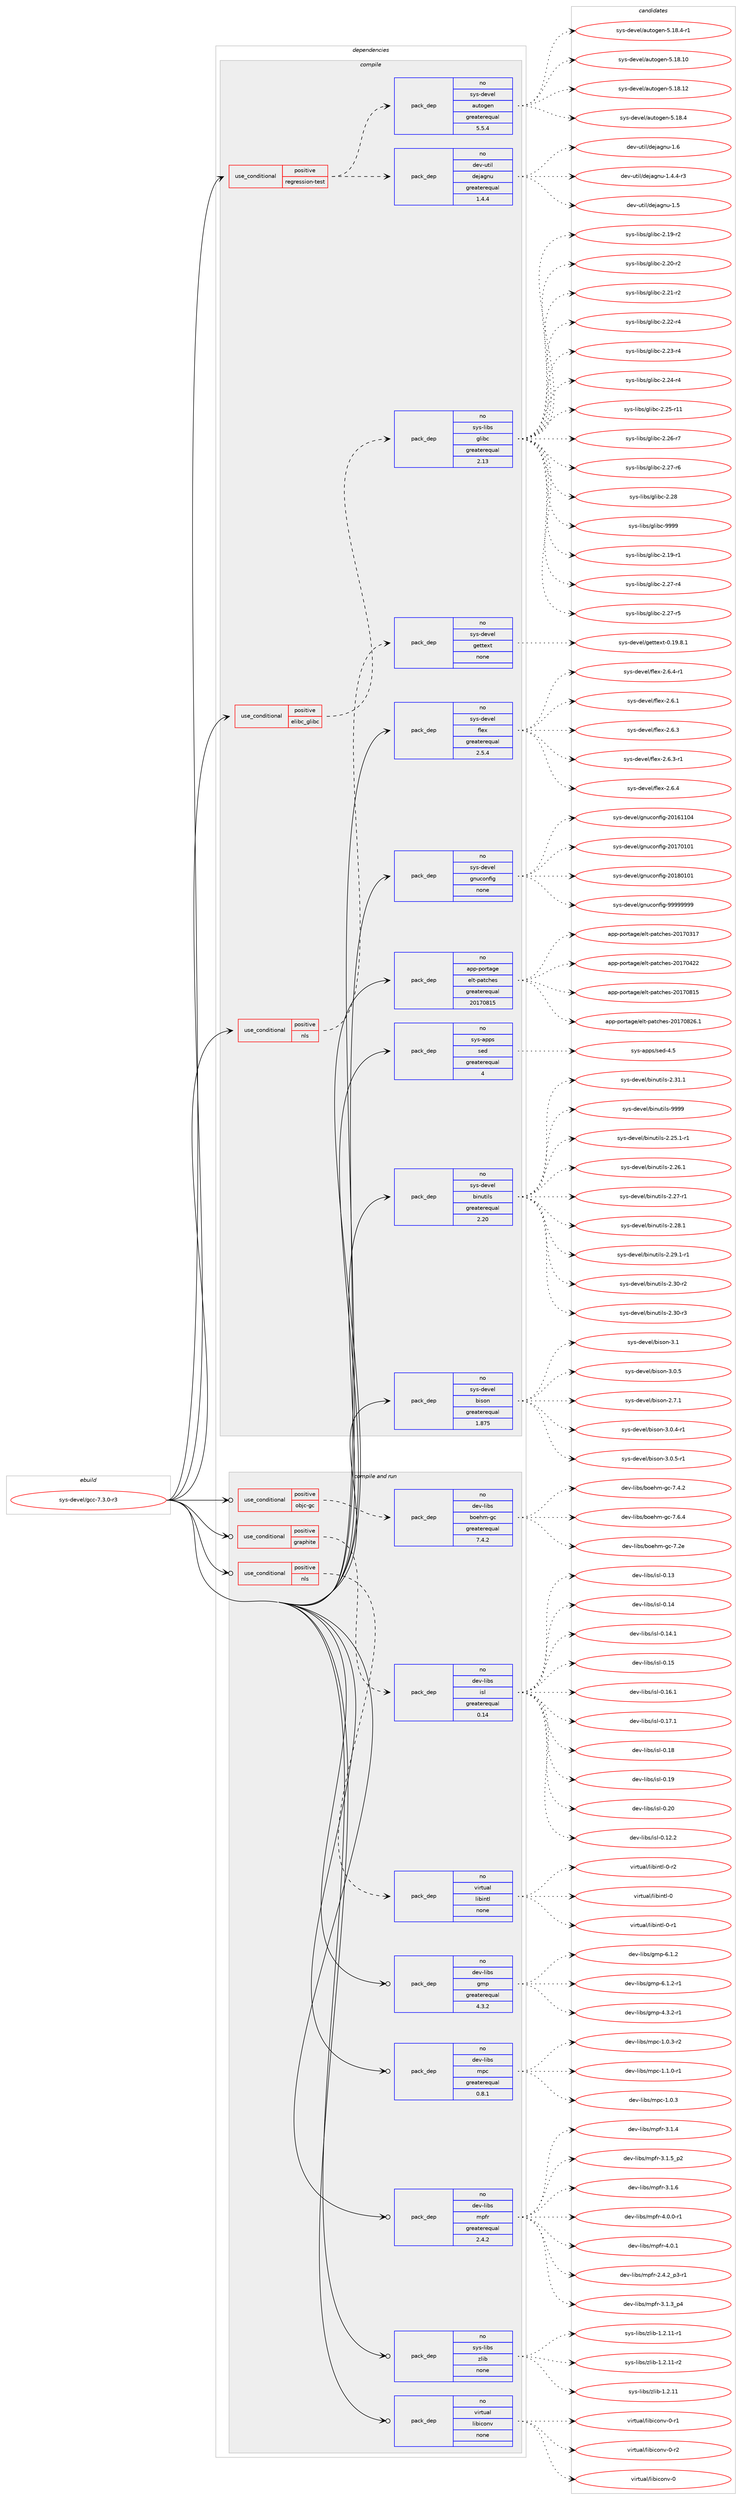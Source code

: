 digraph prolog {

# *************
# Graph options
# *************

newrank=true;
concentrate=true;
compound=true;
graph [rankdir=LR,fontname=Helvetica,fontsize=10,ranksep=1.5];#, ranksep=2.5, nodesep=0.2];
edge  [arrowhead=vee];
node  [fontname=Helvetica,fontsize=10];

# **********
# The ebuild
# **********

subgraph cluster_leftcol {
color=gray;
rank=same;
label=<<i>ebuild</i>>;
id [label="sys-devel/gcc-7.3.0-r3", color=red, width=4, href="../sys-devel/gcc-7.3.0-r3.svg"];
}

# ****************
# The dependencies
# ****************

subgraph cluster_midcol {
color=gray;
label=<<i>dependencies</i>>;
subgraph cluster_compile {
fillcolor="#eeeeee";
style=filled;
label=<<i>compile</i>>;
subgraph cond2901 {
dependency9236 [label=<<TABLE BORDER="0" CELLBORDER="1" CELLSPACING="0" CELLPADDING="4"><TR><TD ROWSPAN="3" CELLPADDING="10">use_conditional</TD></TR><TR><TD>positive</TD></TR><TR><TD>elibc_glibc</TD></TR></TABLE>>, shape=none, color=red];
subgraph pack6189 {
dependency9237 [label=<<TABLE BORDER="0" CELLBORDER="1" CELLSPACING="0" CELLPADDING="4" WIDTH="220"><TR><TD ROWSPAN="6" CELLPADDING="30">pack_dep</TD></TR><TR><TD WIDTH="110">no</TD></TR><TR><TD>sys-libs</TD></TR><TR><TD>glibc</TD></TR><TR><TD>greaterequal</TD></TR><TR><TD>2.13</TD></TR></TABLE>>, shape=none, color=blue];
}
dependency9236:e -> dependency9237:w [weight=20,style="dashed",arrowhead="vee"];
}
id:e -> dependency9236:w [weight=20,style="solid",arrowhead="vee"];
subgraph cond2902 {
dependency9238 [label=<<TABLE BORDER="0" CELLBORDER="1" CELLSPACING="0" CELLPADDING="4"><TR><TD ROWSPAN="3" CELLPADDING="10">use_conditional</TD></TR><TR><TD>positive</TD></TR><TR><TD>nls</TD></TR></TABLE>>, shape=none, color=red];
subgraph pack6190 {
dependency9239 [label=<<TABLE BORDER="0" CELLBORDER="1" CELLSPACING="0" CELLPADDING="4" WIDTH="220"><TR><TD ROWSPAN="6" CELLPADDING="30">pack_dep</TD></TR><TR><TD WIDTH="110">no</TD></TR><TR><TD>sys-devel</TD></TR><TR><TD>gettext</TD></TR><TR><TD>none</TD></TR><TR><TD></TD></TR></TABLE>>, shape=none, color=blue];
}
dependency9238:e -> dependency9239:w [weight=20,style="dashed",arrowhead="vee"];
}
id:e -> dependency9238:w [weight=20,style="solid",arrowhead="vee"];
subgraph cond2903 {
dependency9240 [label=<<TABLE BORDER="0" CELLBORDER="1" CELLSPACING="0" CELLPADDING="4"><TR><TD ROWSPAN="3" CELLPADDING="10">use_conditional</TD></TR><TR><TD>positive</TD></TR><TR><TD>regression-test</TD></TR></TABLE>>, shape=none, color=red];
subgraph pack6191 {
dependency9241 [label=<<TABLE BORDER="0" CELLBORDER="1" CELLSPACING="0" CELLPADDING="4" WIDTH="220"><TR><TD ROWSPAN="6" CELLPADDING="30">pack_dep</TD></TR><TR><TD WIDTH="110">no</TD></TR><TR><TD>dev-util</TD></TR><TR><TD>dejagnu</TD></TR><TR><TD>greaterequal</TD></TR><TR><TD>1.4.4</TD></TR></TABLE>>, shape=none, color=blue];
}
dependency9240:e -> dependency9241:w [weight=20,style="dashed",arrowhead="vee"];
subgraph pack6192 {
dependency9242 [label=<<TABLE BORDER="0" CELLBORDER="1" CELLSPACING="0" CELLPADDING="4" WIDTH="220"><TR><TD ROWSPAN="6" CELLPADDING="30">pack_dep</TD></TR><TR><TD WIDTH="110">no</TD></TR><TR><TD>sys-devel</TD></TR><TR><TD>autogen</TD></TR><TR><TD>greaterequal</TD></TR><TR><TD>5.5.4</TD></TR></TABLE>>, shape=none, color=blue];
}
dependency9240:e -> dependency9242:w [weight=20,style="dashed",arrowhead="vee"];
}
id:e -> dependency9240:w [weight=20,style="solid",arrowhead="vee"];
subgraph pack6193 {
dependency9243 [label=<<TABLE BORDER="0" CELLBORDER="1" CELLSPACING="0" CELLPADDING="4" WIDTH="220"><TR><TD ROWSPAN="6" CELLPADDING="30">pack_dep</TD></TR><TR><TD WIDTH="110">no</TD></TR><TR><TD>app-portage</TD></TR><TR><TD>elt-patches</TD></TR><TR><TD>greaterequal</TD></TR><TR><TD>20170815</TD></TR></TABLE>>, shape=none, color=blue];
}
id:e -> dependency9243:w [weight=20,style="solid",arrowhead="vee"];
subgraph pack6194 {
dependency9244 [label=<<TABLE BORDER="0" CELLBORDER="1" CELLSPACING="0" CELLPADDING="4" WIDTH="220"><TR><TD ROWSPAN="6" CELLPADDING="30">pack_dep</TD></TR><TR><TD WIDTH="110">no</TD></TR><TR><TD>sys-apps</TD></TR><TR><TD>sed</TD></TR><TR><TD>greaterequal</TD></TR><TR><TD>4</TD></TR></TABLE>>, shape=none, color=blue];
}
id:e -> dependency9244:w [weight=20,style="solid",arrowhead="vee"];
subgraph pack6195 {
dependency9245 [label=<<TABLE BORDER="0" CELLBORDER="1" CELLSPACING="0" CELLPADDING="4" WIDTH="220"><TR><TD ROWSPAN="6" CELLPADDING="30">pack_dep</TD></TR><TR><TD WIDTH="110">no</TD></TR><TR><TD>sys-devel</TD></TR><TR><TD>binutils</TD></TR><TR><TD>greaterequal</TD></TR><TR><TD>2.20</TD></TR></TABLE>>, shape=none, color=blue];
}
id:e -> dependency9245:w [weight=20,style="solid",arrowhead="vee"];
subgraph pack6196 {
dependency9246 [label=<<TABLE BORDER="0" CELLBORDER="1" CELLSPACING="0" CELLPADDING="4" WIDTH="220"><TR><TD ROWSPAN="6" CELLPADDING="30">pack_dep</TD></TR><TR><TD WIDTH="110">no</TD></TR><TR><TD>sys-devel</TD></TR><TR><TD>bison</TD></TR><TR><TD>greaterequal</TD></TR><TR><TD>1.875</TD></TR></TABLE>>, shape=none, color=blue];
}
id:e -> dependency9246:w [weight=20,style="solid",arrowhead="vee"];
subgraph pack6197 {
dependency9247 [label=<<TABLE BORDER="0" CELLBORDER="1" CELLSPACING="0" CELLPADDING="4" WIDTH="220"><TR><TD ROWSPAN="6" CELLPADDING="30">pack_dep</TD></TR><TR><TD WIDTH="110">no</TD></TR><TR><TD>sys-devel</TD></TR><TR><TD>flex</TD></TR><TR><TD>greaterequal</TD></TR><TR><TD>2.5.4</TD></TR></TABLE>>, shape=none, color=blue];
}
id:e -> dependency9247:w [weight=20,style="solid",arrowhead="vee"];
subgraph pack6198 {
dependency9248 [label=<<TABLE BORDER="0" CELLBORDER="1" CELLSPACING="0" CELLPADDING="4" WIDTH="220"><TR><TD ROWSPAN="6" CELLPADDING="30">pack_dep</TD></TR><TR><TD WIDTH="110">no</TD></TR><TR><TD>sys-devel</TD></TR><TR><TD>gnuconfig</TD></TR><TR><TD>none</TD></TR><TR><TD></TD></TR></TABLE>>, shape=none, color=blue];
}
id:e -> dependency9248:w [weight=20,style="solid",arrowhead="vee"];
}
subgraph cluster_compileandrun {
fillcolor="#eeeeee";
style=filled;
label=<<i>compile and run</i>>;
subgraph cond2904 {
dependency9249 [label=<<TABLE BORDER="0" CELLBORDER="1" CELLSPACING="0" CELLPADDING="4"><TR><TD ROWSPAN="3" CELLPADDING="10">use_conditional</TD></TR><TR><TD>positive</TD></TR><TR><TD>graphite</TD></TR></TABLE>>, shape=none, color=red];
subgraph pack6199 {
dependency9250 [label=<<TABLE BORDER="0" CELLBORDER="1" CELLSPACING="0" CELLPADDING="4" WIDTH="220"><TR><TD ROWSPAN="6" CELLPADDING="30">pack_dep</TD></TR><TR><TD WIDTH="110">no</TD></TR><TR><TD>dev-libs</TD></TR><TR><TD>isl</TD></TR><TR><TD>greaterequal</TD></TR><TR><TD>0.14</TD></TR></TABLE>>, shape=none, color=blue];
}
dependency9249:e -> dependency9250:w [weight=20,style="dashed",arrowhead="vee"];
}
id:e -> dependency9249:w [weight=20,style="solid",arrowhead="odotvee"];
subgraph cond2905 {
dependency9251 [label=<<TABLE BORDER="0" CELLBORDER="1" CELLSPACING="0" CELLPADDING="4"><TR><TD ROWSPAN="3" CELLPADDING="10">use_conditional</TD></TR><TR><TD>positive</TD></TR><TR><TD>nls</TD></TR></TABLE>>, shape=none, color=red];
subgraph pack6200 {
dependency9252 [label=<<TABLE BORDER="0" CELLBORDER="1" CELLSPACING="0" CELLPADDING="4" WIDTH="220"><TR><TD ROWSPAN="6" CELLPADDING="30">pack_dep</TD></TR><TR><TD WIDTH="110">no</TD></TR><TR><TD>virtual</TD></TR><TR><TD>libintl</TD></TR><TR><TD>none</TD></TR><TR><TD></TD></TR></TABLE>>, shape=none, color=blue];
}
dependency9251:e -> dependency9252:w [weight=20,style="dashed",arrowhead="vee"];
}
id:e -> dependency9251:w [weight=20,style="solid",arrowhead="odotvee"];
subgraph cond2906 {
dependency9253 [label=<<TABLE BORDER="0" CELLBORDER="1" CELLSPACING="0" CELLPADDING="4"><TR><TD ROWSPAN="3" CELLPADDING="10">use_conditional</TD></TR><TR><TD>positive</TD></TR><TR><TD>objc-gc</TD></TR></TABLE>>, shape=none, color=red];
subgraph pack6201 {
dependency9254 [label=<<TABLE BORDER="0" CELLBORDER="1" CELLSPACING="0" CELLPADDING="4" WIDTH="220"><TR><TD ROWSPAN="6" CELLPADDING="30">pack_dep</TD></TR><TR><TD WIDTH="110">no</TD></TR><TR><TD>dev-libs</TD></TR><TR><TD>boehm-gc</TD></TR><TR><TD>greaterequal</TD></TR><TR><TD>7.4.2</TD></TR></TABLE>>, shape=none, color=blue];
}
dependency9253:e -> dependency9254:w [weight=20,style="dashed",arrowhead="vee"];
}
id:e -> dependency9253:w [weight=20,style="solid",arrowhead="odotvee"];
subgraph pack6202 {
dependency9255 [label=<<TABLE BORDER="0" CELLBORDER="1" CELLSPACING="0" CELLPADDING="4" WIDTH="220"><TR><TD ROWSPAN="6" CELLPADDING="30">pack_dep</TD></TR><TR><TD WIDTH="110">no</TD></TR><TR><TD>dev-libs</TD></TR><TR><TD>gmp</TD></TR><TR><TD>greaterequal</TD></TR><TR><TD>4.3.2</TD></TR></TABLE>>, shape=none, color=blue];
}
id:e -> dependency9255:w [weight=20,style="solid",arrowhead="odotvee"];
subgraph pack6203 {
dependency9256 [label=<<TABLE BORDER="0" CELLBORDER="1" CELLSPACING="0" CELLPADDING="4" WIDTH="220"><TR><TD ROWSPAN="6" CELLPADDING="30">pack_dep</TD></TR><TR><TD WIDTH="110">no</TD></TR><TR><TD>dev-libs</TD></TR><TR><TD>mpc</TD></TR><TR><TD>greaterequal</TD></TR><TR><TD>0.8.1</TD></TR></TABLE>>, shape=none, color=blue];
}
id:e -> dependency9256:w [weight=20,style="solid",arrowhead="odotvee"];
subgraph pack6204 {
dependency9257 [label=<<TABLE BORDER="0" CELLBORDER="1" CELLSPACING="0" CELLPADDING="4" WIDTH="220"><TR><TD ROWSPAN="6" CELLPADDING="30">pack_dep</TD></TR><TR><TD WIDTH="110">no</TD></TR><TR><TD>dev-libs</TD></TR><TR><TD>mpfr</TD></TR><TR><TD>greaterequal</TD></TR><TR><TD>2.4.2</TD></TR></TABLE>>, shape=none, color=blue];
}
id:e -> dependency9257:w [weight=20,style="solid",arrowhead="odotvee"];
subgraph pack6205 {
dependency9258 [label=<<TABLE BORDER="0" CELLBORDER="1" CELLSPACING="0" CELLPADDING="4" WIDTH="220"><TR><TD ROWSPAN="6" CELLPADDING="30">pack_dep</TD></TR><TR><TD WIDTH="110">no</TD></TR><TR><TD>sys-libs</TD></TR><TR><TD>zlib</TD></TR><TR><TD>none</TD></TR><TR><TD></TD></TR></TABLE>>, shape=none, color=blue];
}
id:e -> dependency9258:w [weight=20,style="solid",arrowhead="odotvee"];
subgraph pack6206 {
dependency9259 [label=<<TABLE BORDER="0" CELLBORDER="1" CELLSPACING="0" CELLPADDING="4" WIDTH="220"><TR><TD ROWSPAN="6" CELLPADDING="30">pack_dep</TD></TR><TR><TD WIDTH="110">no</TD></TR><TR><TD>virtual</TD></TR><TR><TD>libiconv</TD></TR><TR><TD>none</TD></TR><TR><TD></TD></TR></TABLE>>, shape=none, color=blue];
}
id:e -> dependency9259:w [weight=20,style="solid",arrowhead="odotvee"];
}
subgraph cluster_run {
fillcolor="#eeeeee";
style=filled;
label=<<i>run</i>>;
}
}

# **************
# The candidates
# **************

subgraph cluster_choices {
rank=same;
color=gray;
label=<<i>candidates</i>>;

subgraph choice6189 {
color=black;
nodesep=1;
choice115121115451081059811547103108105989945504649574511449 [label="sys-libs/glibc-2.19-r1", color=red, width=4,href="../sys-libs/glibc-2.19-r1.svg"];
choice115121115451081059811547103108105989945504650554511452 [label="sys-libs/glibc-2.27-r4", color=red, width=4,href="../sys-libs/glibc-2.27-r4.svg"];
choice115121115451081059811547103108105989945504650554511453 [label="sys-libs/glibc-2.27-r5", color=red, width=4,href="../sys-libs/glibc-2.27-r5.svg"];
choice115121115451081059811547103108105989945504649574511450 [label="sys-libs/glibc-2.19-r2", color=red, width=4,href="../sys-libs/glibc-2.19-r2.svg"];
choice115121115451081059811547103108105989945504650484511450 [label="sys-libs/glibc-2.20-r2", color=red, width=4,href="../sys-libs/glibc-2.20-r2.svg"];
choice115121115451081059811547103108105989945504650494511450 [label="sys-libs/glibc-2.21-r2", color=red, width=4,href="../sys-libs/glibc-2.21-r2.svg"];
choice115121115451081059811547103108105989945504650504511452 [label="sys-libs/glibc-2.22-r4", color=red, width=4,href="../sys-libs/glibc-2.22-r4.svg"];
choice115121115451081059811547103108105989945504650514511452 [label="sys-libs/glibc-2.23-r4", color=red, width=4,href="../sys-libs/glibc-2.23-r4.svg"];
choice115121115451081059811547103108105989945504650524511452 [label="sys-libs/glibc-2.24-r4", color=red, width=4,href="../sys-libs/glibc-2.24-r4.svg"];
choice11512111545108105981154710310810598994550465053451144949 [label="sys-libs/glibc-2.25-r11", color=red, width=4,href="../sys-libs/glibc-2.25-r11.svg"];
choice115121115451081059811547103108105989945504650544511455 [label="sys-libs/glibc-2.26-r7", color=red, width=4,href="../sys-libs/glibc-2.26-r7.svg"];
choice115121115451081059811547103108105989945504650554511454 [label="sys-libs/glibc-2.27-r6", color=red, width=4,href="../sys-libs/glibc-2.27-r6.svg"];
choice11512111545108105981154710310810598994550465056 [label="sys-libs/glibc-2.28", color=red, width=4,href="../sys-libs/glibc-2.28.svg"];
choice11512111545108105981154710310810598994557575757 [label="sys-libs/glibc-9999", color=red, width=4,href="../sys-libs/glibc-9999.svg"];
dependency9237:e -> choice115121115451081059811547103108105989945504649574511449:w [style=dotted,weight="100"];
dependency9237:e -> choice115121115451081059811547103108105989945504650554511452:w [style=dotted,weight="100"];
dependency9237:e -> choice115121115451081059811547103108105989945504650554511453:w [style=dotted,weight="100"];
dependency9237:e -> choice115121115451081059811547103108105989945504649574511450:w [style=dotted,weight="100"];
dependency9237:e -> choice115121115451081059811547103108105989945504650484511450:w [style=dotted,weight="100"];
dependency9237:e -> choice115121115451081059811547103108105989945504650494511450:w [style=dotted,weight="100"];
dependency9237:e -> choice115121115451081059811547103108105989945504650504511452:w [style=dotted,weight="100"];
dependency9237:e -> choice115121115451081059811547103108105989945504650514511452:w [style=dotted,weight="100"];
dependency9237:e -> choice115121115451081059811547103108105989945504650524511452:w [style=dotted,weight="100"];
dependency9237:e -> choice11512111545108105981154710310810598994550465053451144949:w [style=dotted,weight="100"];
dependency9237:e -> choice115121115451081059811547103108105989945504650544511455:w [style=dotted,weight="100"];
dependency9237:e -> choice115121115451081059811547103108105989945504650554511454:w [style=dotted,weight="100"];
dependency9237:e -> choice11512111545108105981154710310810598994550465056:w [style=dotted,weight="100"];
dependency9237:e -> choice11512111545108105981154710310810598994557575757:w [style=dotted,weight="100"];
}
subgraph choice6190 {
color=black;
nodesep=1;
choice1151211154510010111810110847103101116116101120116454846495746564649 [label="sys-devel/gettext-0.19.8.1", color=red, width=4,href="../sys-devel/gettext-0.19.8.1.svg"];
dependency9239:e -> choice1151211154510010111810110847103101116116101120116454846495746564649:w [style=dotted,weight="100"];
}
subgraph choice6191 {
color=black;
nodesep=1;
choice1001011184511711610510847100101106971031101174549465246524511451 [label="dev-util/dejagnu-1.4.4-r3", color=red, width=4,href="../dev-util/dejagnu-1.4.4-r3.svg"];
choice10010111845117116105108471001011069710311011745494653 [label="dev-util/dejagnu-1.5", color=red, width=4,href="../dev-util/dejagnu-1.5.svg"];
choice10010111845117116105108471001011069710311011745494654 [label="dev-util/dejagnu-1.6", color=red, width=4,href="../dev-util/dejagnu-1.6.svg"];
dependency9241:e -> choice1001011184511711610510847100101106971031101174549465246524511451:w [style=dotted,weight="100"];
dependency9241:e -> choice10010111845117116105108471001011069710311011745494653:w [style=dotted,weight="100"];
dependency9241:e -> choice10010111845117116105108471001011069710311011745494654:w [style=dotted,weight="100"];
}
subgraph choice6192 {
color=black;
nodesep=1;
choice1151211154510010111810110847971171161111031011104553464956464948 [label="sys-devel/autogen-5.18.10", color=red, width=4,href="../sys-devel/autogen-5.18.10.svg"];
choice1151211154510010111810110847971171161111031011104553464956464950 [label="sys-devel/autogen-5.18.12", color=red, width=4,href="../sys-devel/autogen-5.18.12.svg"];
choice11512111545100101118101108479711711611110310111045534649564652 [label="sys-devel/autogen-5.18.4", color=red, width=4,href="../sys-devel/autogen-5.18.4.svg"];
choice115121115451001011181011084797117116111103101110455346495646524511449 [label="sys-devel/autogen-5.18.4-r1", color=red, width=4,href="../sys-devel/autogen-5.18.4-r1.svg"];
dependency9242:e -> choice1151211154510010111810110847971171161111031011104553464956464948:w [style=dotted,weight="100"];
dependency9242:e -> choice1151211154510010111810110847971171161111031011104553464956464950:w [style=dotted,weight="100"];
dependency9242:e -> choice11512111545100101118101108479711711611110310111045534649564652:w [style=dotted,weight="100"];
dependency9242:e -> choice115121115451001011181011084797117116111103101110455346495646524511449:w [style=dotted,weight="100"];
}
subgraph choice6193 {
color=black;
nodesep=1;
choice97112112451121111141169710310147101108116451129711699104101115455048495548514955 [label="app-portage/elt-patches-20170317", color=red, width=4,href="../app-portage/elt-patches-20170317.svg"];
choice97112112451121111141169710310147101108116451129711699104101115455048495548525050 [label="app-portage/elt-patches-20170422", color=red, width=4,href="../app-portage/elt-patches-20170422.svg"];
choice97112112451121111141169710310147101108116451129711699104101115455048495548564953 [label="app-portage/elt-patches-20170815", color=red, width=4,href="../app-portage/elt-patches-20170815.svg"];
choice971121124511211111411697103101471011081164511297116991041011154550484955485650544649 [label="app-portage/elt-patches-20170826.1", color=red, width=4,href="../app-portage/elt-patches-20170826.1.svg"];
dependency9243:e -> choice97112112451121111141169710310147101108116451129711699104101115455048495548514955:w [style=dotted,weight="100"];
dependency9243:e -> choice97112112451121111141169710310147101108116451129711699104101115455048495548525050:w [style=dotted,weight="100"];
dependency9243:e -> choice97112112451121111141169710310147101108116451129711699104101115455048495548564953:w [style=dotted,weight="100"];
dependency9243:e -> choice971121124511211111411697103101471011081164511297116991041011154550484955485650544649:w [style=dotted,weight="100"];
}
subgraph choice6194 {
color=black;
nodesep=1;
choice11512111545971121121154711510110045524653 [label="sys-apps/sed-4.5", color=red, width=4,href="../sys-apps/sed-4.5.svg"];
dependency9244:e -> choice11512111545971121121154711510110045524653:w [style=dotted,weight="100"];
}
subgraph choice6195 {
color=black;
nodesep=1;
choice115121115451001011181011084798105110117116105108115455046505346494511449 [label="sys-devel/binutils-2.25.1-r1", color=red, width=4,href="../sys-devel/binutils-2.25.1-r1.svg"];
choice11512111545100101118101108479810511011711610510811545504650544649 [label="sys-devel/binutils-2.26.1", color=red, width=4,href="../sys-devel/binutils-2.26.1.svg"];
choice11512111545100101118101108479810511011711610510811545504650554511449 [label="sys-devel/binutils-2.27-r1", color=red, width=4,href="../sys-devel/binutils-2.27-r1.svg"];
choice11512111545100101118101108479810511011711610510811545504650564649 [label="sys-devel/binutils-2.28.1", color=red, width=4,href="../sys-devel/binutils-2.28.1.svg"];
choice115121115451001011181011084798105110117116105108115455046505746494511449 [label="sys-devel/binutils-2.29.1-r1", color=red, width=4,href="../sys-devel/binutils-2.29.1-r1.svg"];
choice11512111545100101118101108479810511011711610510811545504651484511450 [label="sys-devel/binutils-2.30-r2", color=red, width=4,href="../sys-devel/binutils-2.30-r2.svg"];
choice11512111545100101118101108479810511011711610510811545504651484511451 [label="sys-devel/binutils-2.30-r3", color=red, width=4,href="../sys-devel/binutils-2.30-r3.svg"];
choice11512111545100101118101108479810511011711610510811545504651494649 [label="sys-devel/binutils-2.31.1", color=red, width=4,href="../sys-devel/binutils-2.31.1.svg"];
choice1151211154510010111810110847981051101171161051081154557575757 [label="sys-devel/binutils-9999", color=red, width=4,href="../sys-devel/binutils-9999.svg"];
dependency9245:e -> choice115121115451001011181011084798105110117116105108115455046505346494511449:w [style=dotted,weight="100"];
dependency9245:e -> choice11512111545100101118101108479810511011711610510811545504650544649:w [style=dotted,weight="100"];
dependency9245:e -> choice11512111545100101118101108479810511011711610510811545504650554511449:w [style=dotted,weight="100"];
dependency9245:e -> choice11512111545100101118101108479810511011711610510811545504650564649:w [style=dotted,weight="100"];
dependency9245:e -> choice115121115451001011181011084798105110117116105108115455046505746494511449:w [style=dotted,weight="100"];
dependency9245:e -> choice11512111545100101118101108479810511011711610510811545504651484511450:w [style=dotted,weight="100"];
dependency9245:e -> choice11512111545100101118101108479810511011711610510811545504651484511451:w [style=dotted,weight="100"];
dependency9245:e -> choice11512111545100101118101108479810511011711610510811545504651494649:w [style=dotted,weight="100"];
dependency9245:e -> choice1151211154510010111810110847981051101171161051081154557575757:w [style=dotted,weight="100"];
}
subgraph choice6196 {
color=black;
nodesep=1;
choice115121115451001011181011084798105115111110455146484653 [label="sys-devel/bison-3.0.5", color=red, width=4,href="../sys-devel/bison-3.0.5.svg"];
choice115121115451001011181011084798105115111110455046554649 [label="sys-devel/bison-2.7.1", color=red, width=4,href="../sys-devel/bison-2.7.1.svg"];
choice1151211154510010111810110847981051151111104551464846524511449 [label="sys-devel/bison-3.0.4-r1", color=red, width=4,href="../sys-devel/bison-3.0.4-r1.svg"];
choice1151211154510010111810110847981051151111104551464846534511449 [label="sys-devel/bison-3.0.5-r1", color=red, width=4,href="../sys-devel/bison-3.0.5-r1.svg"];
choice11512111545100101118101108479810511511111045514649 [label="sys-devel/bison-3.1", color=red, width=4,href="../sys-devel/bison-3.1.svg"];
dependency9246:e -> choice115121115451001011181011084798105115111110455146484653:w [style=dotted,weight="100"];
dependency9246:e -> choice115121115451001011181011084798105115111110455046554649:w [style=dotted,weight="100"];
dependency9246:e -> choice1151211154510010111810110847981051151111104551464846524511449:w [style=dotted,weight="100"];
dependency9246:e -> choice1151211154510010111810110847981051151111104551464846534511449:w [style=dotted,weight="100"];
dependency9246:e -> choice11512111545100101118101108479810511511111045514649:w [style=dotted,weight="100"];
}
subgraph choice6197 {
color=black;
nodesep=1;
choice1151211154510010111810110847102108101120455046544649 [label="sys-devel/flex-2.6.1", color=red, width=4,href="../sys-devel/flex-2.6.1.svg"];
choice1151211154510010111810110847102108101120455046544651 [label="sys-devel/flex-2.6.3", color=red, width=4,href="../sys-devel/flex-2.6.3.svg"];
choice11512111545100101118101108471021081011204550465446514511449 [label="sys-devel/flex-2.6.3-r1", color=red, width=4,href="../sys-devel/flex-2.6.3-r1.svg"];
choice1151211154510010111810110847102108101120455046544652 [label="sys-devel/flex-2.6.4", color=red, width=4,href="../sys-devel/flex-2.6.4.svg"];
choice11512111545100101118101108471021081011204550465446524511449 [label="sys-devel/flex-2.6.4-r1", color=red, width=4,href="../sys-devel/flex-2.6.4-r1.svg"];
dependency9247:e -> choice1151211154510010111810110847102108101120455046544649:w [style=dotted,weight="100"];
dependency9247:e -> choice1151211154510010111810110847102108101120455046544651:w [style=dotted,weight="100"];
dependency9247:e -> choice11512111545100101118101108471021081011204550465446514511449:w [style=dotted,weight="100"];
dependency9247:e -> choice1151211154510010111810110847102108101120455046544652:w [style=dotted,weight="100"];
dependency9247:e -> choice11512111545100101118101108471021081011204550465446524511449:w [style=dotted,weight="100"];
}
subgraph choice6198 {
color=black;
nodesep=1;
choice115121115451001011181011084710311011799111110102105103455048495449494852 [label="sys-devel/gnuconfig-20161104", color=red, width=4,href="../sys-devel/gnuconfig-20161104.svg"];
choice115121115451001011181011084710311011799111110102105103455048495548494849 [label="sys-devel/gnuconfig-20170101", color=red, width=4,href="../sys-devel/gnuconfig-20170101.svg"];
choice115121115451001011181011084710311011799111110102105103455048495648494849 [label="sys-devel/gnuconfig-20180101", color=red, width=4,href="../sys-devel/gnuconfig-20180101.svg"];
choice115121115451001011181011084710311011799111110102105103455757575757575757 [label="sys-devel/gnuconfig-99999999", color=red, width=4,href="../sys-devel/gnuconfig-99999999.svg"];
dependency9248:e -> choice115121115451001011181011084710311011799111110102105103455048495449494852:w [style=dotted,weight="100"];
dependency9248:e -> choice115121115451001011181011084710311011799111110102105103455048495548494849:w [style=dotted,weight="100"];
dependency9248:e -> choice115121115451001011181011084710311011799111110102105103455048495648494849:w [style=dotted,weight="100"];
dependency9248:e -> choice115121115451001011181011084710311011799111110102105103455757575757575757:w [style=dotted,weight="100"];
}
subgraph choice6199 {
color=black;
nodesep=1;
choice10010111845108105981154710511510845484649504650 [label="dev-libs/isl-0.12.2", color=red, width=4,href="../dev-libs/isl-0.12.2.svg"];
choice1001011184510810598115471051151084548464951 [label="dev-libs/isl-0.13", color=red, width=4,href="../dev-libs/isl-0.13.svg"];
choice1001011184510810598115471051151084548464952 [label="dev-libs/isl-0.14", color=red, width=4,href="../dev-libs/isl-0.14.svg"];
choice10010111845108105981154710511510845484649524649 [label="dev-libs/isl-0.14.1", color=red, width=4,href="../dev-libs/isl-0.14.1.svg"];
choice1001011184510810598115471051151084548464953 [label="dev-libs/isl-0.15", color=red, width=4,href="../dev-libs/isl-0.15.svg"];
choice10010111845108105981154710511510845484649544649 [label="dev-libs/isl-0.16.1", color=red, width=4,href="../dev-libs/isl-0.16.1.svg"];
choice10010111845108105981154710511510845484649554649 [label="dev-libs/isl-0.17.1", color=red, width=4,href="../dev-libs/isl-0.17.1.svg"];
choice1001011184510810598115471051151084548464956 [label="dev-libs/isl-0.18", color=red, width=4,href="../dev-libs/isl-0.18.svg"];
choice1001011184510810598115471051151084548464957 [label="dev-libs/isl-0.19", color=red, width=4,href="../dev-libs/isl-0.19.svg"];
choice1001011184510810598115471051151084548465048 [label="dev-libs/isl-0.20", color=red, width=4,href="../dev-libs/isl-0.20.svg"];
dependency9250:e -> choice10010111845108105981154710511510845484649504650:w [style=dotted,weight="100"];
dependency9250:e -> choice1001011184510810598115471051151084548464951:w [style=dotted,weight="100"];
dependency9250:e -> choice1001011184510810598115471051151084548464952:w [style=dotted,weight="100"];
dependency9250:e -> choice10010111845108105981154710511510845484649524649:w [style=dotted,weight="100"];
dependency9250:e -> choice1001011184510810598115471051151084548464953:w [style=dotted,weight="100"];
dependency9250:e -> choice10010111845108105981154710511510845484649544649:w [style=dotted,weight="100"];
dependency9250:e -> choice10010111845108105981154710511510845484649554649:w [style=dotted,weight="100"];
dependency9250:e -> choice1001011184510810598115471051151084548464956:w [style=dotted,weight="100"];
dependency9250:e -> choice1001011184510810598115471051151084548464957:w [style=dotted,weight="100"];
dependency9250:e -> choice1001011184510810598115471051151084548465048:w [style=dotted,weight="100"];
}
subgraph choice6200 {
color=black;
nodesep=1;
choice1181051141161179710847108105981051101161084548 [label="virtual/libintl-0", color=red, width=4,href="../virtual/libintl-0.svg"];
choice11810511411611797108471081059810511011610845484511449 [label="virtual/libintl-0-r1", color=red, width=4,href="../virtual/libintl-0-r1.svg"];
choice11810511411611797108471081059810511011610845484511450 [label="virtual/libintl-0-r2", color=red, width=4,href="../virtual/libintl-0-r2.svg"];
dependency9252:e -> choice1181051141161179710847108105981051101161084548:w [style=dotted,weight="100"];
dependency9252:e -> choice11810511411611797108471081059810511011610845484511449:w [style=dotted,weight="100"];
dependency9252:e -> choice11810511411611797108471081059810511011610845484511450:w [style=dotted,weight="100"];
}
subgraph choice6201 {
color=black;
nodesep=1;
choice10010111845108105981154798111101104109451039945554650101 [label="dev-libs/boehm-gc-7.2e", color=red, width=4,href="../dev-libs/boehm-gc-7.2e.svg"];
choice100101118451081059811547981111011041094510399455546524650 [label="dev-libs/boehm-gc-7.4.2", color=red, width=4,href="../dev-libs/boehm-gc-7.4.2.svg"];
choice100101118451081059811547981111011041094510399455546544652 [label="dev-libs/boehm-gc-7.6.4", color=red, width=4,href="../dev-libs/boehm-gc-7.6.4.svg"];
dependency9254:e -> choice10010111845108105981154798111101104109451039945554650101:w [style=dotted,weight="100"];
dependency9254:e -> choice100101118451081059811547981111011041094510399455546524650:w [style=dotted,weight="100"];
dependency9254:e -> choice100101118451081059811547981111011041094510399455546544652:w [style=dotted,weight="100"];
}
subgraph choice6202 {
color=black;
nodesep=1;
choice1001011184510810598115471031091124552465146504511449 [label="dev-libs/gmp-4.3.2-r1", color=red, width=4,href="../dev-libs/gmp-4.3.2-r1.svg"];
choice100101118451081059811547103109112455446494650 [label="dev-libs/gmp-6.1.2", color=red, width=4,href="../dev-libs/gmp-6.1.2.svg"];
choice1001011184510810598115471031091124554464946504511449 [label="dev-libs/gmp-6.1.2-r1", color=red, width=4,href="../dev-libs/gmp-6.1.2-r1.svg"];
dependency9255:e -> choice1001011184510810598115471031091124552465146504511449:w [style=dotted,weight="100"];
dependency9255:e -> choice100101118451081059811547103109112455446494650:w [style=dotted,weight="100"];
dependency9255:e -> choice1001011184510810598115471031091124554464946504511449:w [style=dotted,weight="100"];
}
subgraph choice6203 {
color=black;
nodesep=1;
choice10010111845108105981154710911299454946484651 [label="dev-libs/mpc-1.0.3", color=red, width=4,href="../dev-libs/mpc-1.0.3.svg"];
choice100101118451081059811547109112994549464846514511450 [label="dev-libs/mpc-1.0.3-r2", color=red, width=4,href="../dev-libs/mpc-1.0.3-r2.svg"];
choice100101118451081059811547109112994549464946484511449 [label="dev-libs/mpc-1.1.0-r1", color=red, width=4,href="../dev-libs/mpc-1.1.0-r1.svg"];
dependency9256:e -> choice10010111845108105981154710911299454946484651:w [style=dotted,weight="100"];
dependency9256:e -> choice100101118451081059811547109112994549464846514511450:w [style=dotted,weight="100"];
dependency9256:e -> choice100101118451081059811547109112994549464946484511449:w [style=dotted,weight="100"];
}
subgraph choice6204 {
color=black;
nodesep=1;
choice10010111845108105981154710911210211445504652465095112514511449 [label="dev-libs/mpfr-2.4.2_p3-r1", color=red, width=4,href="../dev-libs/mpfr-2.4.2_p3-r1.svg"];
choice1001011184510810598115471091121021144551464946519511252 [label="dev-libs/mpfr-3.1.3_p4", color=red, width=4,href="../dev-libs/mpfr-3.1.3_p4.svg"];
choice100101118451081059811547109112102114455146494652 [label="dev-libs/mpfr-3.1.4", color=red, width=4,href="../dev-libs/mpfr-3.1.4.svg"];
choice1001011184510810598115471091121021144551464946539511250 [label="dev-libs/mpfr-3.1.5_p2", color=red, width=4,href="../dev-libs/mpfr-3.1.5_p2.svg"];
choice100101118451081059811547109112102114455146494654 [label="dev-libs/mpfr-3.1.6", color=red, width=4,href="../dev-libs/mpfr-3.1.6.svg"];
choice1001011184510810598115471091121021144552464846484511449 [label="dev-libs/mpfr-4.0.0-r1", color=red, width=4,href="../dev-libs/mpfr-4.0.0-r1.svg"];
choice100101118451081059811547109112102114455246484649 [label="dev-libs/mpfr-4.0.1", color=red, width=4,href="../dev-libs/mpfr-4.0.1.svg"];
dependency9257:e -> choice10010111845108105981154710911210211445504652465095112514511449:w [style=dotted,weight="100"];
dependency9257:e -> choice1001011184510810598115471091121021144551464946519511252:w [style=dotted,weight="100"];
dependency9257:e -> choice100101118451081059811547109112102114455146494652:w [style=dotted,weight="100"];
dependency9257:e -> choice1001011184510810598115471091121021144551464946539511250:w [style=dotted,weight="100"];
dependency9257:e -> choice100101118451081059811547109112102114455146494654:w [style=dotted,weight="100"];
dependency9257:e -> choice1001011184510810598115471091121021144552464846484511449:w [style=dotted,weight="100"];
dependency9257:e -> choice100101118451081059811547109112102114455246484649:w [style=dotted,weight="100"];
}
subgraph choice6205 {
color=black;
nodesep=1;
choice1151211154510810598115471221081059845494650464949 [label="sys-libs/zlib-1.2.11", color=red, width=4,href="../sys-libs/zlib-1.2.11.svg"];
choice11512111545108105981154712210810598454946504649494511449 [label="sys-libs/zlib-1.2.11-r1", color=red, width=4,href="../sys-libs/zlib-1.2.11-r1.svg"];
choice11512111545108105981154712210810598454946504649494511450 [label="sys-libs/zlib-1.2.11-r2", color=red, width=4,href="../sys-libs/zlib-1.2.11-r2.svg"];
dependency9258:e -> choice1151211154510810598115471221081059845494650464949:w [style=dotted,weight="100"];
dependency9258:e -> choice11512111545108105981154712210810598454946504649494511449:w [style=dotted,weight="100"];
dependency9258:e -> choice11512111545108105981154712210810598454946504649494511450:w [style=dotted,weight="100"];
}
subgraph choice6206 {
color=black;
nodesep=1;
choice118105114116117971084710810598105991111101184548 [label="virtual/libiconv-0", color=red, width=4,href="../virtual/libiconv-0.svg"];
choice1181051141161179710847108105981059911111011845484511449 [label="virtual/libiconv-0-r1", color=red, width=4,href="../virtual/libiconv-0-r1.svg"];
choice1181051141161179710847108105981059911111011845484511450 [label="virtual/libiconv-0-r2", color=red, width=4,href="../virtual/libiconv-0-r2.svg"];
dependency9259:e -> choice118105114116117971084710810598105991111101184548:w [style=dotted,weight="100"];
dependency9259:e -> choice1181051141161179710847108105981059911111011845484511449:w [style=dotted,weight="100"];
dependency9259:e -> choice1181051141161179710847108105981059911111011845484511450:w [style=dotted,weight="100"];
}
}

}
